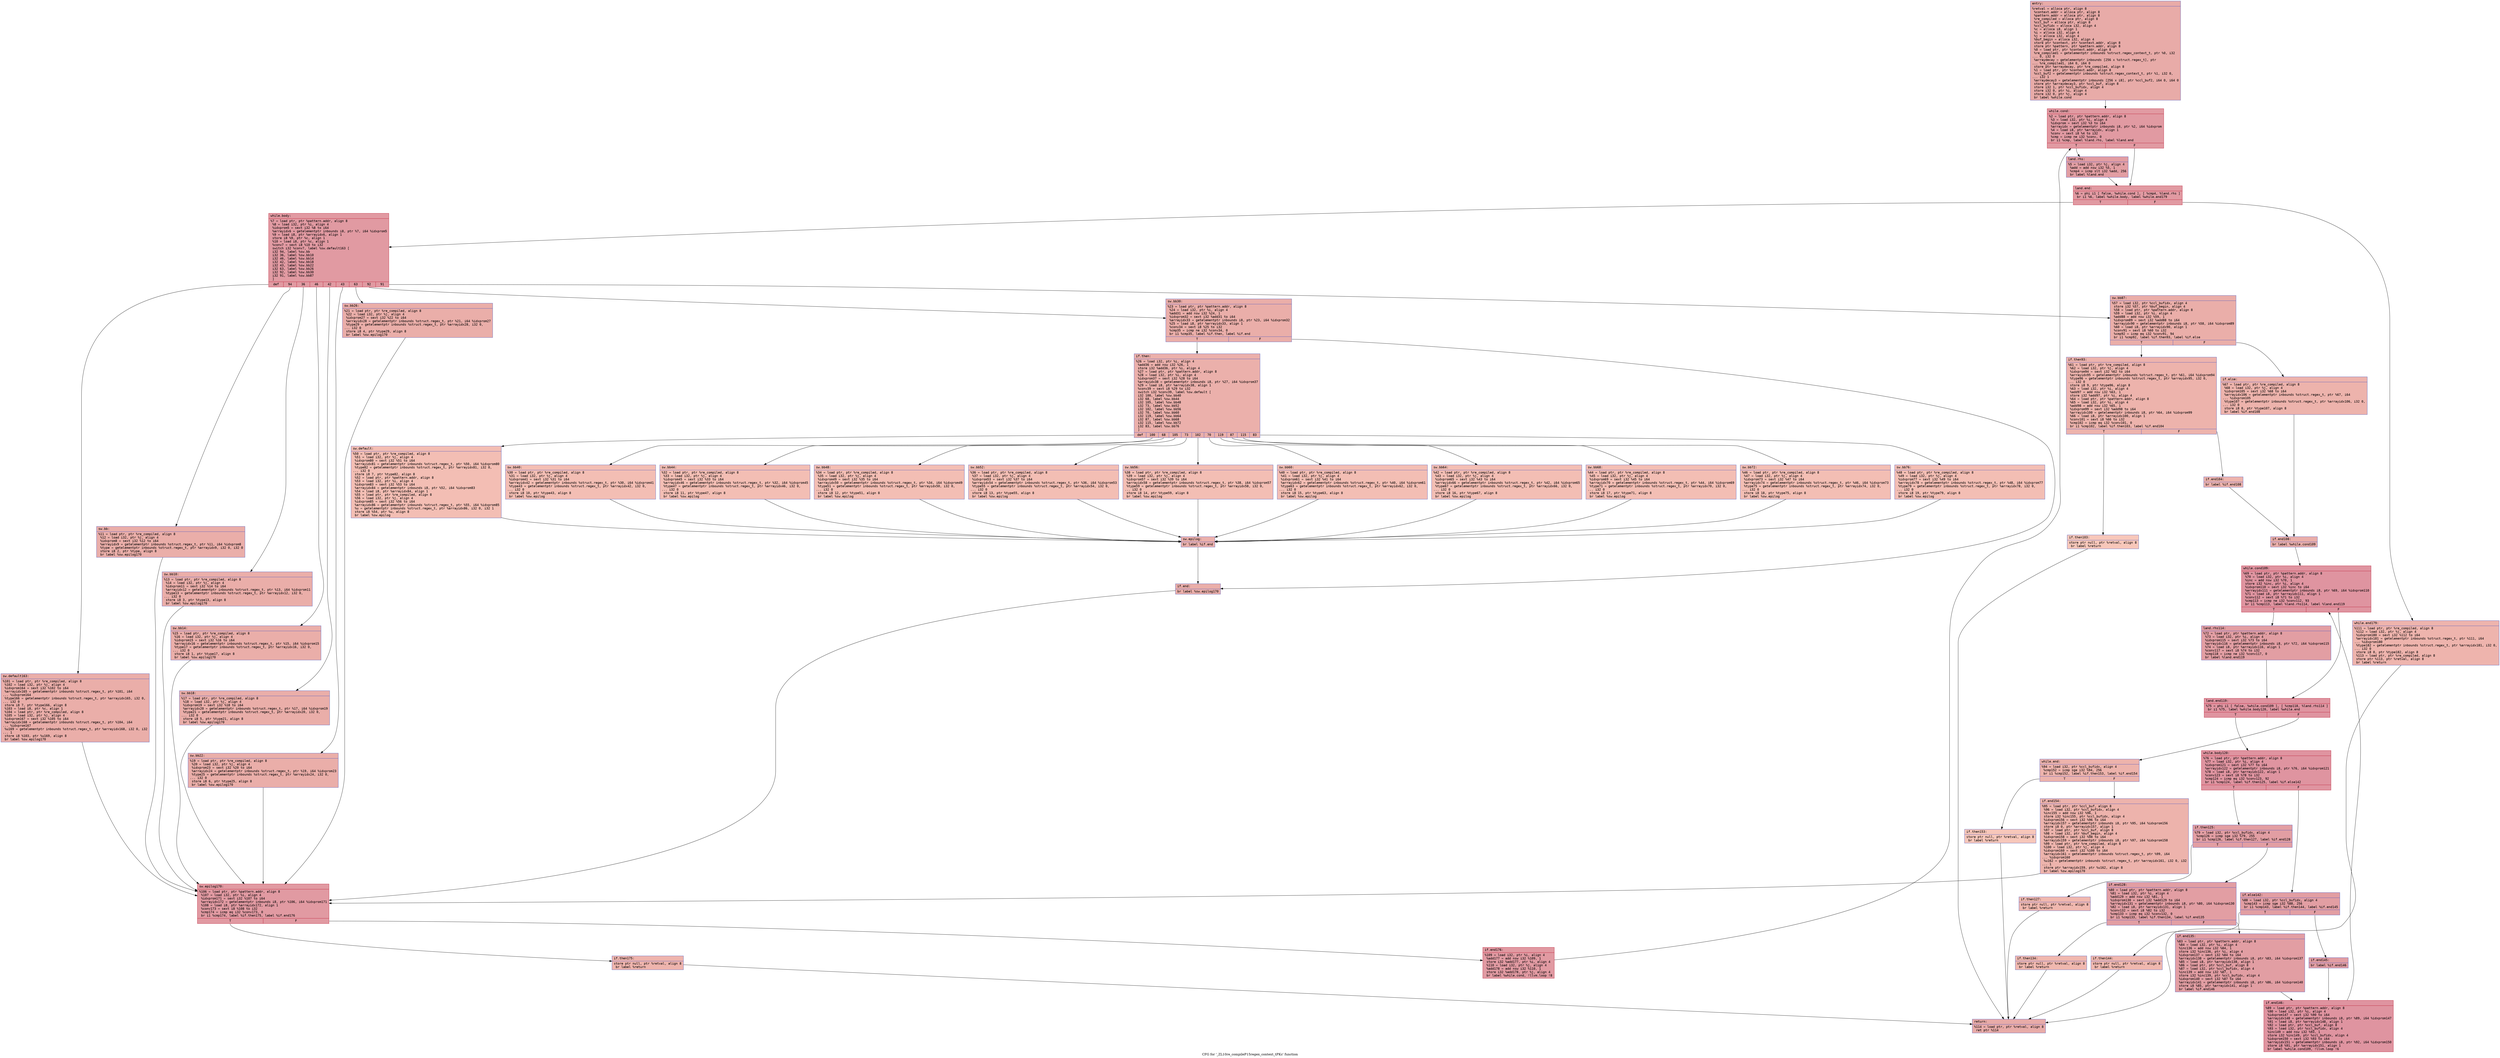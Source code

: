 digraph "CFG for '_ZL10re_compileP15regex_context_tPKc' function" {
	label="CFG for '_ZL10re_compileP15regex_context_tPKc' function";

	Node0x558416793730 [shape=record,color="#3d50c3ff", style=filled, fillcolor="#cc403a70" fontname="Courier",label="{entry:\l|  %retval = alloca ptr, align 8\l  %context.addr = alloca ptr, align 8\l  %pattern.addr = alloca ptr, align 8\l  %re_compiled = alloca ptr, align 8\l  %ccl_buf = alloca ptr, align 8\l  %ccl_bufidx = alloca i32, align 4\l  %c = alloca i8, align 1\l  %i = alloca i32, align 4\l  %j = alloca i32, align 4\l  %buf_begin = alloca i32, align 4\l  store ptr %context, ptr %context.addr, align 8\l  store ptr %pattern, ptr %pattern.addr, align 8\l  %0 = load ptr, ptr %context.addr, align 8\l  %re_compiled1 = getelementptr inbounds %struct.regex_context_t, ptr %0, i32\l... 0, i32 0\l  %arraydecay = getelementptr inbounds [256 x %struct.regex_t], ptr\l... %re_compiled1, i64 0, i64 0\l  store ptr %arraydecay, ptr %re_compiled, align 8\l  %1 = load ptr, ptr %context.addr, align 8\l  %ccl_buf2 = getelementptr inbounds %struct.regex_context_t, ptr %1, i32 0,\l... i32 1\l  %arraydecay3 = getelementptr inbounds [256 x i8], ptr %ccl_buf2, i64 0, i64 0\l  store ptr %arraydecay3, ptr %ccl_buf, align 8\l  store i32 1, ptr %ccl_bufidx, align 4\l  store i32 0, ptr %i, align 4\l  store i32 0, ptr %j, align 4\l  br label %while.cond\l}"];
	Node0x558416793730 -> Node0x558416794800[tooltip="entry -> while.cond\nProbability 100.00%" ];
	Node0x558416794800 [shape=record,color="#b70d28ff", style=filled, fillcolor="#bb1b2c70" fontname="Courier",label="{while.cond:\l|  %2 = load ptr, ptr %pattern.addr, align 8\l  %3 = load i32, ptr %i, align 4\l  %idxprom = sext i32 %3 to i64\l  %arrayidx = getelementptr inbounds i8, ptr %2, i64 %idxprom\l  %4 = load i8, ptr %arrayidx, align 1\l  %conv = sext i8 %4 to i32\l  %cmp = icmp ne i32 %conv, 0\l  br i1 %cmp, label %land.rhs, label %land.end\l|{<s0>T|<s1>F}}"];
	Node0x558416794800:s0 -> Node0x558416794d10[tooltip="while.cond -> land.rhs\nProbability 62.50%" ];
	Node0x558416794800:s1 -> Node0x558416794d90[tooltip="while.cond -> land.end\nProbability 37.50%" ];
	Node0x558416794d10 [shape=record,color="#3d50c3ff", style=filled, fillcolor="#be242e70" fontname="Courier",label="{land.rhs:\l|  %5 = load i32, ptr %j, align 4\l  %add = add nsw i32 %5, 1\l  %cmp4 = icmp slt i32 %add, 256\l  br label %land.end\l}"];
	Node0x558416794d10 -> Node0x558416794d90[tooltip="land.rhs -> land.end\nProbability 100.00%" ];
	Node0x558416794d90 [shape=record,color="#b70d28ff", style=filled, fillcolor="#bb1b2c70" fontname="Courier",label="{land.end:\l|  %6 = phi i1 [ false, %while.cond ], [ %cmp4, %land.rhs ]\l  br i1 %6, label %while.body, label %while.end179\l|{<s0>T|<s1>F}}"];
	Node0x558416794d90:s0 -> Node0x558416793e60[tooltip="land.end -> while.body\nProbability 96.88%" ];
	Node0x558416794d90:s1 -> Node0x558416795310[tooltip="land.end -> while.end179\nProbability 3.12%" ];
	Node0x558416793e60 [shape=record,color="#b70d28ff", style=filled, fillcolor="#bb1b2c70" fontname="Courier",label="{while.body:\l|  %7 = load ptr, ptr %pattern.addr, align 8\l  %8 = load i32, ptr %i, align 4\l  %idxprom5 = sext i32 %8 to i64\l  %arrayidx6 = getelementptr inbounds i8, ptr %7, i64 %idxprom5\l  %9 = load i8, ptr %arrayidx6, align 1\l  store i8 %9, ptr %c, align 1\l  %10 = load i8, ptr %c, align 1\l  %conv7 = sext i8 %10 to i32\l  switch i32 %conv7, label %sw.default163 [\l    i32 94, label %sw.bb\l    i32 36, label %sw.bb10\l    i32 46, label %sw.bb14\l    i32 42, label %sw.bb18\l    i32 43, label %sw.bb22\l    i32 63, label %sw.bb26\l    i32 92, label %sw.bb30\l    i32 91, label %sw.bb87\l  ]\l|{<s0>def|<s1>94|<s2>36|<s3>46|<s4>42|<s5>43|<s6>63|<s7>92|<s8>91}}"];
	Node0x558416793e60:s0 -> Node0x5584167958e0[tooltip="while.body -> sw.default163\nProbability 11.11%" ];
	Node0x558416793e60:s1 -> Node0x558416795990[tooltip="while.body -> sw.bb\nProbability 11.11%" ];
	Node0x558416793e60:s2 -> Node0x558416795a30[tooltip="while.body -> sw.bb10\nProbability 11.11%" ];
	Node0x558416793e60:s3 -> Node0x558416795aa0[tooltip="while.body -> sw.bb14\nProbability 11.11%" ];
	Node0x558416793e60:s4 -> Node0x558416795b10[tooltip="while.body -> sw.bb18\nProbability 11.11%" ];
	Node0x558416793e60:s5 -> Node0x558416795bb0[tooltip="while.body -> sw.bb22\nProbability 11.11%" ];
	Node0x558416793e60:s6 -> Node0x558416795c50[tooltip="while.body -> sw.bb26\nProbability 11.11%" ];
	Node0x558416793e60:s7 -> Node0x558416795cc0[tooltip="while.body -> sw.bb30\nProbability 11.11%" ];
	Node0x558416793e60:s8 -> Node0x558416795dc0[tooltip="while.body -> sw.bb87\nProbability 11.11%" ];
	Node0x558416795990 [shape=record,color="#3d50c3ff", style=filled, fillcolor="#d0473d70" fontname="Courier",label="{sw.bb:\l|  %11 = load ptr, ptr %re_compiled, align 8\l  %12 = load i32, ptr %j, align 4\l  %idxprom8 = sext i32 %12 to i64\l  %arrayidx9 = getelementptr inbounds %struct.regex_t, ptr %11, i64 %idxprom8\l  %type = getelementptr inbounds %struct.regex_t, ptr %arrayidx9, i32 0, i32 0\l  store i8 2, ptr %type, align 8\l  br label %sw.epilog170\l}"];
	Node0x558416795990 -> Node0x558416796560[tooltip="sw.bb -> sw.epilog170\nProbability 100.00%" ];
	Node0x558416795a30 [shape=record,color="#3d50c3ff", style=filled, fillcolor="#d0473d70" fontname="Courier",label="{sw.bb10:\l|  %13 = load ptr, ptr %re_compiled, align 8\l  %14 = load i32, ptr %j, align 4\l  %idxprom11 = sext i32 %14 to i64\l  %arrayidx12 = getelementptr inbounds %struct.regex_t, ptr %13, i64 %idxprom11\l  %type13 = getelementptr inbounds %struct.regex_t, ptr %arrayidx12, i32 0,\l... i32 0\l  store i8 3, ptr %type13, align 8\l  br label %sw.epilog170\l}"];
	Node0x558416795a30 -> Node0x558416796560[tooltip="sw.bb10 -> sw.epilog170\nProbability 100.00%" ];
	Node0x558416795aa0 [shape=record,color="#3d50c3ff", style=filled, fillcolor="#d0473d70" fontname="Courier",label="{sw.bb14:\l|  %15 = load ptr, ptr %re_compiled, align 8\l  %16 = load i32, ptr %j, align 4\l  %idxprom15 = sext i32 %16 to i64\l  %arrayidx16 = getelementptr inbounds %struct.regex_t, ptr %15, i64 %idxprom15\l  %type17 = getelementptr inbounds %struct.regex_t, ptr %arrayidx16, i32 0,\l... i32 0\l  store i8 1, ptr %type17, align 8\l  br label %sw.epilog170\l}"];
	Node0x558416795aa0 -> Node0x558416796560[tooltip="sw.bb14 -> sw.epilog170\nProbability 100.00%" ];
	Node0x558416795b10 [shape=record,color="#3d50c3ff", style=filled, fillcolor="#d0473d70" fontname="Courier",label="{sw.bb18:\l|  %17 = load ptr, ptr %re_compiled, align 8\l  %18 = load i32, ptr %j, align 4\l  %idxprom19 = sext i32 %18 to i64\l  %arrayidx20 = getelementptr inbounds %struct.regex_t, ptr %17, i64 %idxprom19\l  %type21 = getelementptr inbounds %struct.regex_t, ptr %arrayidx20, i32 0,\l... i32 0\l  store i8 5, ptr %type21, align 8\l  br label %sw.epilog170\l}"];
	Node0x558416795b10 -> Node0x558416796560[tooltip="sw.bb18 -> sw.epilog170\nProbability 100.00%" ];
	Node0x558416795bb0 [shape=record,color="#3d50c3ff", style=filled, fillcolor="#d0473d70" fontname="Courier",label="{sw.bb22:\l|  %19 = load ptr, ptr %re_compiled, align 8\l  %20 = load i32, ptr %j, align 4\l  %idxprom23 = sext i32 %20 to i64\l  %arrayidx24 = getelementptr inbounds %struct.regex_t, ptr %19, i64 %idxprom23\l  %type25 = getelementptr inbounds %struct.regex_t, ptr %arrayidx24, i32 0,\l... i32 0\l  store i8 6, ptr %type25, align 8\l  br label %sw.epilog170\l}"];
	Node0x558416795bb0 -> Node0x558416796560[tooltip="sw.bb22 -> sw.epilog170\nProbability 100.00%" ];
	Node0x558416795c50 [shape=record,color="#3d50c3ff", style=filled, fillcolor="#d0473d70" fontname="Courier",label="{sw.bb26:\l|  %21 = load ptr, ptr %re_compiled, align 8\l  %22 = load i32, ptr %j, align 4\l  %idxprom27 = sext i32 %22 to i64\l  %arrayidx28 = getelementptr inbounds %struct.regex_t, ptr %21, i64 %idxprom27\l  %type29 = getelementptr inbounds %struct.regex_t, ptr %arrayidx28, i32 0,\l... i32 0\l  store i8 4, ptr %type29, align 8\l  br label %sw.epilog170\l}"];
	Node0x558416795c50 -> Node0x558416796560[tooltip="sw.bb26 -> sw.epilog170\nProbability 100.00%" ];
	Node0x558416795cc0 [shape=record,color="#3d50c3ff", style=filled, fillcolor="#d0473d70" fontname="Courier",label="{sw.bb30:\l|  %23 = load ptr, ptr %pattern.addr, align 8\l  %24 = load i32, ptr %i, align 4\l  %add31 = add nsw i32 %24, 1\l  %idxprom32 = sext i32 %add31 to i64\l  %arrayidx33 = getelementptr inbounds i8, ptr %23, i64 %idxprom32\l  %25 = load i8, ptr %arrayidx33, align 1\l  %conv34 = sext i8 %25 to i32\l  %cmp35 = icmp ne i32 %conv34, 0\l  br i1 %cmp35, label %if.then, label %if.end\l|{<s0>T|<s1>F}}"];
	Node0x558416795cc0:s0 -> Node0x5584167984d0[tooltip="sw.bb30 -> if.then\nProbability 62.50%" ];
	Node0x558416795cc0:s1 -> Node0x558416798540[tooltip="sw.bb30 -> if.end\nProbability 37.50%" ];
	Node0x5584167984d0 [shape=record,color="#3d50c3ff", style=filled, fillcolor="#d24b4070" fontname="Courier",label="{if.then:\l|  %26 = load i32, ptr %i, align 4\l  %add36 = add nsw i32 %26, 1\l  store i32 %add36, ptr %i, align 4\l  %27 = load ptr, ptr %pattern.addr, align 8\l  %28 = load i32, ptr %i, align 4\l  %idxprom37 = sext i32 %28 to i64\l  %arrayidx38 = getelementptr inbounds i8, ptr %27, i64 %idxprom37\l  %29 = load i8, ptr %arrayidx38, align 1\l  %conv39 = sext i8 %29 to i32\l  switch i32 %conv39, label %sw.default [\l    i32 100, label %sw.bb40\l    i32 68, label %sw.bb44\l    i32 105, label %sw.bb48\l    i32 73, label %sw.bb52\l    i32 102, label %sw.bb56\l    i32 70, label %sw.bb60\l    i32 119, label %sw.bb64\l    i32 87, label %sw.bb68\l    i32 115, label %sw.bb72\l    i32 83, label %sw.bb76\l  ]\l|{<s0>def|<s1>100|<s2>68|<s3>105|<s4>73|<s5>102|<s6>70|<s7>119|<s8>87|<s9>115|<s10>83}}"];
	Node0x5584167984d0:s0 -> Node0x558416798bb0[tooltip="if.then -> sw.default\nProbability 9.09%" ];
	Node0x5584167984d0:s1 -> Node0x558416798c30[tooltip="if.then -> sw.bb40\nProbability 9.09%" ];
	Node0x5584167984d0:s2 -> Node0x558416798cd0[tooltip="if.then -> sw.bb44\nProbability 9.09%" ];
	Node0x5584167984d0:s3 -> Node0x558416798d40[tooltip="if.then -> sw.bb48\nProbability 9.09%" ];
	Node0x5584167984d0:s4 -> Node0x558416798de0[tooltip="if.then -> sw.bb52\nProbability 9.09%" ];
	Node0x5584167984d0:s5 -> Node0x558416798e50[tooltip="if.then -> sw.bb56\nProbability 9.09%" ];
	Node0x5584167984d0:s6 -> Node0x558416798f50[tooltip="if.then -> sw.bb60\nProbability 9.09%" ];
	Node0x5584167984d0:s7 -> Node0x558416799050[tooltip="if.then -> sw.bb64\nProbability 9.09%" ];
	Node0x5584167984d0:s8 -> Node0x558416649260[tooltip="if.then -> sw.bb68\nProbability 9.09%" ];
	Node0x5584167984d0:s9 -> Node0x558416649360[tooltip="if.then -> sw.bb72\nProbability 9.09%" ];
	Node0x5584167984d0:s10 -> Node0x558416649460[tooltip="if.then -> sw.bb76\nProbability 9.09%" ];
	Node0x558416798c30 [shape=record,color="#3d50c3ff", style=filled, fillcolor="#e36c5570" fontname="Courier",label="{sw.bb40:\l|  %30 = load ptr, ptr %re_compiled, align 8\l  %31 = load i32, ptr %j, align 4\l  %idxprom41 = sext i32 %31 to i64\l  %arrayidx42 = getelementptr inbounds %struct.regex_t, ptr %30, i64 %idxprom41\l  %type43 = getelementptr inbounds %struct.regex_t, ptr %arrayidx42, i32 0,\l... i32 0\l  store i8 10, ptr %type43, align 8\l  br label %sw.epilog\l}"];
	Node0x558416798c30 -> Node0x558416649c50[tooltip="sw.bb40 -> sw.epilog\nProbability 100.00%" ];
	Node0x558416798cd0 [shape=record,color="#3d50c3ff", style=filled, fillcolor="#e36c5570" fontname="Courier",label="{sw.bb44:\l|  %32 = load ptr, ptr %re_compiled, align 8\l  %33 = load i32, ptr %j, align 4\l  %idxprom45 = sext i32 %33 to i64\l  %arrayidx46 = getelementptr inbounds %struct.regex_t, ptr %32, i64 %idxprom45\l  %type47 = getelementptr inbounds %struct.regex_t, ptr %arrayidx46, i32 0,\l... i32 0\l  store i8 11, ptr %type47, align 8\l  br label %sw.epilog\l}"];
	Node0x558416798cd0 -> Node0x558416649c50[tooltip="sw.bb44 -> sw.epilog\nProbability 100.00%" ];
	Node0x558416798d40 [shape=record,color="#3d50c3ff", style=filled, fillcolor="#e36c5570" fontname="Courier",label="{sw.bb48:\l|  %34 = load ptr, ptr %re_compiled, align 8\l  %35 = load i32, ptr %j, align 4\l  %idxprom49 = sext i32 %35 to i64\l  %arrayidx50 = getelementptr inbounds %struct.regex_t, ptr %34, i64 %idxprom49\l  %type51 = getelementptr inbounds %struct.regex_t, ptr %arrayidx50, i32 0,\l... i32 0\l  store i8 12, ptr %type51, align 8\l  br label %sw.epilog\l}"];
	Node0x558416798d40 -> Node0x558416649c50[tooltip="sw.bb48 -> sw.epilog\nProbability 100.00%" ];
	Node0x558416798de0 [shape=record,color="#3d50c3ff", style=filled, fillcolor="#e36c5570" fontname="Courier",label="{sw.bb52:\l|  %36 = load ptr, ptr %re_compiled, align 8\l  %37 = load i32, ptr %j, align 4\l  %idxprom53 = sext i32 %37 to i64\l  %arrayidx54 = getelementptr inbounds %struct.regex_t, ptr %36, i64 %idxprom53\l  %type55 = getelementptr inbounds %struct.regex_t, ptr %arrayidx54, i32 0,\l... i32 0\l  store i8 13, ptr %type55, align 8\l  br label %sw.epilog\l}"];
	Node0x558416798de0 -> Node0x558416649c50[tooltip="sw.bb52 -> sw.epilog\nProbability 100.00%" ];
	Node0x558416798e50 [shape=record,color="#3d50c3ff", style=filled, fillcolor="#e36c5570" fontname="Courier",label="{sw.bb56:\l|  %38 = load ptr, ptr %re_compiled, align 8\l  %39 = load i32, ptr %j, align 4\l  %idxprom57 = sext i32 %39 to i64\l  %arrayidx58 = getelementptr inbounds %struct.regex_t, ptr %38, i64 %idxprom57\l  %type59 = getelementptr inbounds %struct.regex_t, ptr %arrayidx58, i32 0,\l... i32 0\l  store i8 14, ptr %type59, align 8\l  br label %sw.epilog\l}"];
	Node0x558416798e50 -> Node0x558416649c50[tooltip="sw.bb56 -> sw.epilog\nProbability 100.00%" ];
	Node0x558416798f50 [shape=record,color="#3d50c3ff", style=filled, fillcolor="#e36c5570" fontname="Courier",label="{sw.bb60:\l|  %40 = load ptr, ptr %re_compiled, align 8\l  %41 = load i32, ptr %j, align 4\l  %idxprom61 = sext i32 %41 to i64\l  %arrayidx62 = getelementptr inbounds %struct.regex_t, ptr %40, i64 %idxprom61\l  %type63 = getelementptr inbounds %struct.regex_t, ptr %arrayidx62, i32 0,\l... i32 0\l  store i8 15, ptr %type63, align 8\l  br label %sw.epilog\l}"];
	Node0x558416798f50 -> Node0x558416649c50[tooltip="sw.bb60 -> sw.epilog\nProbability 100.00%" ];
	Node0x558416799050 [shape=record,color="#3d50c3ff", style=filled, fillcolor="#e36c5570" fontname="Courier",label="{sw.bb64:\l|  %42 = load ptr, ptr %re_compiled, align 8\l  %43 = load i32, ptr %j, align 4\l  %idxprom65 = sext i32 %43 to i64\l  %arrayidx66 = getelementptr inbounds %struct.regex_t, ptr %42, i64 %idxprom65\l  %type67 = getelementptr inbounds %struct.regex_t, ptr %arrayidx66, i32 0,\l... i32 0\l  store i8 16, ptr %type67, align 8\l  br label %sw.epilog\l}"];
	Node0x558416799050 -> Node0x558416649c50[tooltip="sw.bb64 -> sw.epilog\nProbability 100.00%" ];
	Node0x558416649260 [shape=record,color="#3d50c3ff", style=filled, fillcolor="#e36c5570" fontname="Courier",label="{sw.bb68:\l|  %44 = load ptr, ptr %re_compiled, align 8\l  %45 = load i32, ptr %j, align 4\l  %idxprom69 = sext i32 %45 to i64\l  %arrayidx70 = getelementptr inbounds %struct.regex_t, ptr %44, i64 %idxprom69\l  %type71 = getelementptr inbounds %struct.regex_t, ptr %arrayidx70, i32 0,\l... i32 0\l  store i8 17, ptr %type71, align 8\l  br label %sw.epilog\l}"];
	Node0x558416649260 -> Node0x558416649c50[tooltip="sw.bb68 -> sw.epilog\nProbability 100.00%" ];
	Node0x558416649360 [shape=record,color="#3d50c3ff", style=filled, fillcolor="#e36c5570" fontname="Courier",label="{sw.bb72:\l|  %46 = load ptr, ptr %re_compiled, align 8\l  %47 = load i32, ptr %j, align 4\l  %idxprom73 = sext i32 %47 to i64\l  %arrayidx74 = getelementptr inbounds %struct.regex_t, ptr %46, i64 %idxprom73\l  %type75 = getelementptr inbounds %struct.regex_t, ptr %arrayidx74, i32 0,\l... i32 0\l  store i8 18, ptr %type75, align 8\l  br label %sw.epilog\l}"];
	Node0x558416649360 -> Node0x558416649c50[tooltip="sw.bb72 -> sw.epilog\nProbability 100.00%" ];
	Node0x558416649460 [shape=record,color="#3d50c3ff", style=filled, fillcolor="#e36c5570" fontname="Courier",label="{sw.bb76:\l|  %48 = load ptr, ptr %re_compiled, align 8\l  %49 = load i32, ptr %j, align 4\l  %idxprom77 = sext i32 %49 to i64\l  %arrayidx78 = getelementptr inbounds %struct.regex_t, ptr %48, i64 %idxprom77\l  %type79 = getelementptr inbounds %struct.regex_t, ptr %arrayidx78, i32 0,\l... i32 0\l  store i8 19, ptr %type79, align 8\l  br label %sw.epilog\l}"];
	Node0x558416649460 -> Node0x558416649c50[tooltip="sw.bb76 -> sw.epilog\nProbability 100.00%" ];
	Node0x558416798bb0 [shape=record,color="#3d50c3ff", style=filled, fillcolor="#e36c5570" fontname="Courier",label="{sw.default:\l|  %50 = load ptr, ptr %re_compiled, align 8\l  %51 = load i32, ptr %j, align 4\l  %idxprom80 = sext i32 %51 to i64\l  %arrayidx81 = getelementptr inbounds %struct.regex_t, ptr %50, i64 %idxprom80\l  %type82 = getelementptr inbounds %struct.regex_t, ptr %arrayidx81, i32 0,\l... i32 0\l  store i8 7, ptr %type82, align 8\l  %52 = load ptr, ptr %pattern.addr, align 8\l  %53 = load i32, ptr %i, align 4\l  %idxprom83 = sext i32 %53 to i64\l  %arrayidx84 = getelementptr inbounds i8, ptr %52, i64 %idxprom83\l  %54 = load i8, ptr %arrayidx84, align 1\l  %55 = load ptr, ptr %re_compiled, align 8\l  %56 = load i32, ptr %j, align 4\l  %idxprom85 = sext i32 %56 to i64\l  %arrayidx86 = getelementptr inbounds %struct.regex_t, ptr %55, i64 %idxprom85\l  %u = getelementptr inbounds %struct.regex_t, ptr %arrayidx86, i32 0, i32 1\l  store i8 %54, ptr %u, align 8\l  br label %sw.epilog\l}"];
	Node0x558416798bb0 -> Node0x558416649c50[tooltip="sw.default -> sw.epilog\nProbability 100.00%" ];
	Node0x558416649c50 [shape=record,color="#3d50c3ff", style=filled, fillcolor="#d24b4070" fontname="Courier",label="{sw.epilog:\l|  br label %if.end\l}"];
	Node0x558416649c50 -> Node0x558416798540[tooltip="sw.epilog -> if.end\nProbability 100.00%" ];
	Node0x558416798540 [shape=record,color="#3d50c3ff", style=filled, fillcolor="#d0473d70" fontname="Courier",label="{if.end:\l|  br label %sw.epilog170\l}"];
	Node0x558416798540 -> Node0x558416796560[tooltip="if.end -> sw.epilog170\nProbability 100.00%" ];
	Node0x558416795dc0 [shape=record,color="#3d50c3ff", style=filled, fillcolor="#d0473d70" fontname="Courier",label="{sw.bb87:\l|  %57 = load i32, ptr %ccl_bufidx, align 4\l  store i32 %57, ptr %buf_begin, align 4\l  %58 = load ptr, ptr %pattern.addr, align 8\l  %59 = load i32, ptr %i, align 4\l  %add88 = add nsw i32 %59, 1\l  %idxprom89 = sext i32 %add88 to i64\l  %arrayidx90 = getelementptr inbounds i8, ptr %58, i64 %idxprom89\l  %60 = load i8, ptr %arrayidx90, align 1\l  %conv91 = sext i8 %60 to i32\l  %cmp92 = icmp eq i32 %conv91, 94\l  br i1 %cmp92, label %if.then93, label %if.else\l|{<s0>T|<s1>F}}"];
	Node0x558416795dc0:s0 -> Node0x55841679fd40[tooltip="sw.bb87 -> if.then93\nProbability 50.00%" ];
	Node0x558416795dc0:s1 -> Node0x55841679fdc0[tooltip="sw.bb87 -> if.else\nProbability 50.00%" ];
	Node0x55841679fd40 [shape=record,color="#3d50c3ff", style=filled, fillcolor="#d6524470" fontname="Courier",label="{if.then93:\l|  %61 = load ptr, ptr %re_compiled, align 8\l  %62 = load i32, ptr %j, align 4\l  %idxprom94 = sext i32 %62 to i64\l  %arrayidx95 = getelementptr inbounds %struct.regex_t, ptr %61, i64 %idxprom94\l  %type96 = getelementptr inbounds %struct.regex_t, ptr %arrayidx95, i32 0,\l... i32 0\l  store i8 9, ptr %type96, align 8\l  %63 = load i32, ptr %i, align 4\l  %add97 = add nsw i32 %63, 1\l  store i32 %add97, ptr %i, align 4\l  %64 = load ptr, ptr %pattern.addr, align 8\l  %65 = load i32, ptr %i, align 4\l  %add98 = add nsw i32 %65, 1\l  %idxprom99 = sext i32 %add98 to i64\l  %arrayidx100 = getelementptr inbounds i8, ptr %64, i64 %idxprom99\l  %66 = load i8, ptr %arrayidx100, align 1\l  %conv101 = sext i8 %66 to i32\l  %cmp102 = icmp eq i32 %conv101, 0\l  br i1 %cmp102, label %if.then103, label %if.end104\l|{<s0>T|<s1>F}}"];
	Node0x55841679fd40:s0 -> Node0x5584167a09b0[tooltip="if.then93 -> if.then103\nProbability 3.12%" ];
	Node0x55841679fd40:s1 -> Node0x5584167a0a30[tooltip="if.then93 -> if.end104\nProbability 96.88%" ];
	Node0x5584167a09b0 [shape=record,color="#3d50c3ff", style=filled, fillcolor="#ec7f6370" fontname="Courier",label="{if.then103:\l|  store ptr null, ptr %retval, align 8\l  br label %return\l}"];
	Node0x5584167a09b0 -> Node0x5584167a0c00[tooltip="if.then103 -> return\nProbability 100.00%" ];
	Node0x5584167a0a30 [shape=record,color="#3d50c3ff", style=filled, fillcolor="#d6524470" fontname="Courier",label="{if.end104:\l|  br label %if.end108\l}"];
	Node0x5584167a0a30 -> Node0x5584167a0ce0[tooltip="if.end104 -> if.end108\nProbability 100.00%" ];
	Node0x55841679fdc0 [shape=record,color="#3d50c3ff", style=filled, fillcolor="#d6524470" fontname="Courier",label="{if.else:\l|  %67 = load ptr, ptr %re_compiled, align 8\l  %68 = load i32, ptr %j, align 4\l  %idxprom105 = sext i32 %68 to i64\l  %arrayidx106 = getelementptr inbounds %struct.regex_t, ptr %67, i64\l... %idxprom105\l  %type107 = getelementptr inbounds %struct.regex_t, ptr %arrayidx106, i32 0,\l... i32 0\l  store i8 8, ptr %type107, align 8\l  br label %if.end108\l}"];
	Node0x55841679fdc0 -> Node0x5584167a0ce0[tooltip="if.else -> if.end108\nProbability 100.00%" ];
	Node0x5584167a0ce0 [shape=record,color="#3d50c3ff", style=filled, fillcolor="#d0473d70" fontname="Courier",label="{if.end108:\l|  br label %while.cond109\l}"];
	Node0x5584167a0ce0 -> Node0x5584167a1260[tooltip="if.end108 -> while.cond109\nProbability 100.00%" ];
	Node0x5584167a1260 [shape=record,color="#b70d28ff", style=filled, fillcolor="#b70d2870" fontname="Courier",label="{while.cond109:\l|  %69 = load ptr, ptr %pattern.addr, align 8\l  %70 = load i32, ptr %i, align 4\l  %inc = add nsw i32 %70, 1\l  store i32 %inc, ptr %i, align 4\l  %idxprom110 = sext i32 %inc to i64\l  %arrayidx111 = getelementptr inbounds i8, ptr %69, i64 %idxprom110\l  %71 = load i8, ptr %arrayidx111, align 1\l  %conv112 = sext i8 %71 to i32\l  %cmp113 = icmp ne i32 %conv112, 93\l  br i1 %cmp113, label %land.rhs114, label %land.end119\l|{<s0>T|<s1>F}}"];
	Node0x5584167a1260:s0 -> Node0x5584167a1900[tooltip="while.cond109 -> land.rhs114\nProbability 50.00%" ];
	Node0x5584167a1260:s1 -> Node0x5584167a1980[tooltip="while.cond109 -> land.end119\nProbability 50.00%" ];
	Node0x5584167a1900 [shape=record,color="#3d50c3ff", style=filled, fillcolor="#be242e70" fontname="Courier",label="{land.rhs114:\l|  %72 = load ptr, ptr %pattern.addr, align 8\l  %73 = load i32, ptr %i, align 4\l  %idxprom115 = sext i32 %73 to i64\l  %arrayidx116 = getelementptr inbounds i8, ptr %72, i64 %idxprom115\l  %74 = load i8, ptr %arrayidx116, align 1\l  %conv117 = sext i8 %74 to i32\l  %cmp118 = icmp ne i32 %conv117, 0\l  br label %land.end119\l}"];
	Node0x5584167a1900 -> Node0x5584167a1980[tooltip="land.rhs114 -> land.end119\nProbability 100.00%" ];
	Node0x5584167a1980 [shape=record,color="#b70d28ff", style=filled, fillcolor="#b70d2870" fontname="Courier",label="{land.end119:\l|  %75 = phi i1 [ false, %while.cond109 ], [ %cmp118, %land.rhs114 ]\l  br i1 %75, label %while.body120, label %while.end\l|{<s0>T|<s1>F}}"];
	Node0x5584167a1980:s0 -> Node0x5584167a1f50[tooltip="land.end119 -> while.body120\nProbability 96.88%" ];
	Node0x5584167a1980:s1 -> Node0x5584167a1fd0[tooltip="land.end119 -> while.end\nProbability 3.12%" ];
	Node0x5584167a1f50 [shape=record,color="#b70d28ff", style=filled, fillcolor="#b70d2870" fontname="Courier",label="{while.body120:\l|  %76 = load ptr, ptr %pattern.addr, align 8\l  %77 = load i32, ptr %i, align 4\l  %idxprom121 = sext i32 %77 to i64\l  %arrayidx122 = getelementptr inbounds i8, ptr %76, i64 %idxprom121\l  %78 = load i8, ptr %arrayidx122, align 1\l  %conv123 = sext i8 %78 to i32\l  %cmp124 = icmp eq i32 %conv123, 92\l  br i1 %cmp124, label %if.then125, label %if.else142\l|{<s0>T|<s1>F}}"];
	Node0x5584167a1f50:s0 -> Node0x5584167a2530[tooltip="while.body120 -> if.then125\nProbability 50.00%" ];
	Node0x5584167a1f50:s1 -> Node0x5584167a25b0[tooltip="while.body120 -> if.else142\nProbability 50.00%" ];
	Node0x5584167a2530 [shape=record,color="#3d50c3ff", style=filled, fillcolor="#be242e70" fontname="Courier",label="{if.then125:\l|  %79 = load i32, ptr %ccl_bufidx, align 4\l  %cmp126 = icmp sge i32 %79, 255\l  br i1 %cmp126, label %if.then127, label %if.end128\l|{<s0>T|<s1>F}}"];
	Node0x5584167a2530:s0 -> Node0x5584167a2810[tooltip="if.then125 -> if.then127\nProbability 3.12%" ];
	Node0x5584167a2530:s1 -> Node0x5584167a2890[tooltip="if.then125 -> if.end128\nProbability 96.88%" ];
	Node0x5584167a2810 [shape=record,color="#3d50c3ff", style=filled, fillcolor="#dc5d4a70" fontname="Courier",label="{if.then127:\l|  store ptr null, ptr %retval, align 8\l  br label %return\l}"];
	Node0x5584167a2810 -> Node0x5584167a0c00[tooltip="if.then127 -> return\nProbability 100.00%" ];
	Node0x5584167a2890 [shape=record,color="#3d50c3ff", style=filled, fillcolor="#be242e70" fontname="Courier",label="{if.end128:\l|  %80 = load ptr, ptr %pattern.addr, align 8\l  %81 = load i32, ptr %i, align 4\l  %add129 = add nsw i32 %81, 1\l  %idxprom130 = sext i32 %add129 to i64\l  %arrayidx131 = getelementptr inbounds i8, ptr %80, i64 %idxprom130\l  %82 = load i8, ptr %arrayidx131, align 1\l  %conv132 = sext i8 %82 to i32\l  %cmp133 = icmp eq i32 %conv132, 0\l  br i1 %cmp133, label %if.then134, label %if.end135\l|{<s0>T|<s1>F}}"];
	Node0x5584167a2890:s0 -> Node0x5584167a2fb0[tooltip="if.end128 -> if.then134\nProbability 3.12%" ];
	Node0x5584167a2890:s1 -> Node0x5584167a3030[tooltip="if.end128 -> if.end135\nProbability 96.88%" ];
	Node0x5584167a2fb0 [shape=record,color="#3d50c3ff", style=filled, fillcolor="#dc5d4a70" fontname="Courier",label="{if.then134:\l|  store ptr null, ptr %retval, align 8\l  br label %return\l}"];
	Node0x5584167a2fb0 -> Node0x5584167a0c00[tooltip="if.then134 -> return\nProbability 100.00%" ];
	Node0x5584167a3030 [shape=record,color="#3d50c3ff", style=filled, fillcolor="#be242e70" fontname="Courier",label="{if.end135:\l|  %83 = load ptr, ptr %pattern.addr, align 8\l  %84 = load i32, ptr %i, align 4\l  %inc136 = add nsw i32 %84, 1\l  store i32 %inc136, ptr %i, align 4\l  %idxprom137 = sext i32 %84 to i64\l  %arrayidx138 = getelementptr inbounds i8, ptr %83, i64 %idxprom137\l  %85 = load i8, ptr %arrayidx138, align 1\l  %86 = load ptr, ptr %ccl_buf, align 8\l  %87 = load i32, ptr %ccl_bufidx, align 4\l  %inc139 = add nsw i32 %87, 1\l  store i32 %inc139, ptr %ccl_bufidx, align 4\l  %idxprom140 = sext i32 %87 to i64\l  %arrayidx141 = getelementptr inbounds i8, ptr %86, i64 %idxprom140\l  store i8 %85, ptr %arrayidx141, align 1\l  br label %if.end146\l}"];
	Node0x5584167a3030 -> Node0x5584167a3b10[tooltip="if.end135 -> if.end146\nProbability 100.00%" ];
	Node0x5584167a25b0 [shape=record,color="#3d50c3ff", style=filled, fillcolor="#be242e70" fontname="Courier",label="{if.else142:\l|  %88 = load i32, ptr %ccl_bufidx, align 4\l  %cmp143 = icmp sge i32 %88, 256\l  br i1 %cmp143, label %if.then144, label %if.end145\l|{<s0>T|<s1>F}}"];
	Node0x5584167a25b0:s0 -> Node0x5584167a3d30[tooltip="if.else142 -> if.then144\nProbability 3.12%" ];
	Node0x5584167a25b0:s1 -> Node0x5584167a3db0[tooltip="if.else142 -> if.end145\nProbability 96.88%" ];
	Node0x5584167a3d30 [shape=record,color="#3d50c3ff", style=filled, fillcolor="#dc5d4a70" fontname="Courier",label="{if.then144:\l|  store ptr null, ptr %retval, align 8\l  br label %return\l}"];
	Node0x5584167a3d30 -> Node0x5584167a0c00[tooltip="if.then144 -> return\nProbability 100.00%" ];
	Node0x5584167a3db0 [shape=record,color="#3d50c3ff", style=filled, fillcolor="#be242e70" fontname="Courier",label="{if.end145:\l|  br label %if.end146\l}"];
	Node0x5584167a3db0 -> Node0x5584167a3b10[tooltip="if.end145 -> if.end146\nProbability 100.00%" ];
	Node0x5584167a3b10 [shape=record,color="#b70d28ff", style=filled, fillcolor="#b70d2870" fontname="Courier",label="{if.end146:\l|  %89 = load ptr, ptr %pattern.addr, align 8\l  %90 = load i32, ptr %i, align 4\l  %idxprom147 = sext i32 %90 to i64\l  %arrayidx148 = getelementptr inbounds i8, ptr %89, i64 %idxprom147\l  %91 = load i8, ptr %arrayidx148, align 1\l  %92 = load ptr, ptr %ccl_buf, align 8\l  %93 = load i32, ptr %ccl_bufidx, align 4\l  %inc149 = add nsw i32 %93, 1\l  store i32 %inc149, ptr %ccl_bufidx, align 4\l  %idxprom150 = sext i32 %93 to i64\l  %arrayidx151 = getelementptr inbounds i8, ptr %92, i64 %idxprom150\l  store i8 %91, ptr %arrayidx151, align 1\l  br label %while.cond109, !llvm.loop !6\l}"];
	Node0x5584167a3b10 -> Node0x5584167a1260[tooltip="if.end146 -> while.cond109\nProbability 100.00%" ];
	Node0x5584167a1fd0 [shape=record,color="#3d50c3ff", style=filled, fillcolor="#d6524470" fontname="Courier",label="{while.end:\l|  %94 = load i32, ptr %ccl_bufidx, align 4\l  %cmp152 = icmp sge i32 %94, 256\l  br i1 %cmp152, label %if.then153, label %if.end154\l|{<s0>T|<s1>F}}"];
	Node0x5584167a1fd0:s0 -> Node0x5584167a4aa0[tooltip="while.end -> if.then153\nProbability 3.12%" ];
	Node0x5584167a1fd0:s1 -> Node0x5584167a4b20[tooltip="while.end -> if.end154\nProbability 96.88%" ];
	Node0x5584167a4aa0 [shape=record,color="#3d50c3ff", style=filled, fillcolor="#ec7f6370" fontname="Courier",label="{if.then153:\l|  store ptr null, ptr %retval, align 8\l  br label %return\l}"];
	Node0x5584167a4aa0 -> Node0x5584167a0c00[tooltip="if.then153 -> return\nProbability 100.00%" ];
	Node0x5584167a4b20 [shape=record,color="#3d50c3ff", style=filled, fillcolor="#d6524470" fontname="Courier",label="{if.end154:\l|  %95 = load ptr, ptr %ccl_buf, align 8\l  %96 = load i32, ptr %ccl_bufidx, align 4\l  %inc155 = add nsw i32 %96, 1\l  store i32 %inc155, ptr %ccl_bufidx, align 4\l  %idxprom156 = sext i32 %96 to i64\l  %arrayidx157 = getelementptr inbounds i8, ptr %95, i64 %idxprom156\l  store i8 0, ptr %arrayidx157, align 1\l  %97 = load ptr, ptr %ccl_buf, align 8\l  %98 = load i32, ptr %buf_begin, align 4\l  %idxprom158 = sext i32 %98 to i64\l  %arrayidx159 = getelementptr inbounds i8, ptr %97, i64 %idxprom158\l  %99 = load ptr, ptr %re_compiled, align 8\l  %100 = load i32, ptr %j, align 4\l  %idxprom160 = sext i32 %100 to i64\l  %arrayidx161 = getelementptr inbounds %struct.regex_t, ptr %99, i64\l... %idxprom160\l  %u162 = getelementptr inbounds %struct.regex_t, ptr %arrayidx161, i32 0, i32\l... 1\l  store ptr %arrayidx159, ptr %u162, align 8\l  br label %sw.epilog170\l}"];
	Node0x5584167a4b20 -> Node0x558416796560[tooltip="if.end154 -> sw.epilog170\nProbability 100.00%" ];
	Node0x5584167958e0 [shape=record,color="#3d50c3ff", style=filled, fillcolor="#d0473d70" fontname="Courier",label="{sw.default163:\l|  %101 = load ptr, ptr %re_compiled, align 8\l  %102 = load i32, ptr %j, align 4\l  %idxprom164 = sext i32 %102 to i64\l  %arrayidx165 = getelementptr inbounds %struct.regex_t, ptr %101, i64\l... %idxprom164\l  %type166 = getelementptr inbounds %struct.regex_t, ptr %arrayidx165, i32 0,\l... i32 0\l  store i8 7, ptr %type166, align 8\l  %103 = load i8, ptr %c, align 1\l  %104 = load ptr, ptr %re_compiled, align 8\l  %105 = load i32, ptr %j, align 4\l  %idxprom167 = sext i32 %105 to i64\l  %arrayidx168 = getelementptr inbounds %struct.regex_t, ptr %104, i64\l... %idxprom167\l  %u169 = getelementptr inbounds %struct.regex_t, ptr %arrayidx168, i32 0, i32\l... 1\l  store i8 %103, ptr %u169, align 8\l  br label %sw.epilog170\l}"];
	Node0x5584167958e0 -> Node0x558416796560[tooltip="sw.default163 -> sw.epilog170\nProbability 100.00%" ];
	Node0x558416796560 [shape=record,color="#b70d28ff", style=filled, fillcolor="#bb1b2c70" fontname="Courier",label="{sw.epilog170:\l|  %106 = load ptr, ptr %pattern.addr, align 8\l  %107 = load i32, ptr %i, align 4\l  %idxprom171 = sext i32 %107 to i64\l  %arrayidx172 = getelementptr inbounds i8, ptr %106, i64 %idxprom171\l  %108 = load i8, ptr %arrayidx172, align 1\l  %conv173 = sext i8 %108 to i32\l  %cmp174 = icmp eq i32 %conv173, 0\l  br i1 %cmp174, label %if.then175, label %if.end176\l|{<s0>T|<s1>F}}"];
	Node0x558416796560:s0 -> Node0x55841660ea50[tooltip="sw.epilog170 -> if.then175\nProbability 3.12%" ];
	Node0x558416796560:s1 -> Node0x558416795d30[tooltip="sw.epilog170 -> if.end176\nProbability 96.88%" ];
	Node0x55841660ea50 [shape=record,color="#3d50c3ff", style=filled, fillcolor="#d8564670" fontname="Courier",label="{if.then175:\l|  store ptr null, ptr %retval, align 8\l  br label %return\l}"];
	Node0x55841660ea50 -> Node0x5584167a0c00[tooltip="if.then175 -> return\nProbability 100.00%" ];
	Node0x558416795d30 [shape=record,color="#b70d28ff", style=filled, fillcolor="#bb1b2c70" fontname="Courier",label="{if.end176:\l|  %109 = load i32, ptr %i, align 4\l  %add177 = add nsw i32 %109, 1\l  store i32 %add177, ptr %i, align 4\l  %110 = load i32, ptr %j, align 4\l  %add178 = add nsw i32 %110, 1\l  store i32 %add178, ptr %j, align 4\l  br label %while.cond, !llvm.loop !8\l}"];
	Node0x558416795d30 -> Node0x558416794800[tooltip="if.end176 -> while.cond\nProbability 100.00%" ];
	Node0x558416795310 [shape=record,color="#3d50c3ff", style=filled, fillcolor="#d8564670" fontname="Courier",label="{while.end179:\l|  %111 = load ptr, ptr %re_compiled, align 8\l  %112 = load i32, ptr %j, align 4\l  %idxprom180 = sext i32 %112 to i64\l  %arrayidx181 = getelementptr inbounds %struct.regex_t, ptr %111, i64\l... %idxprom180\l  %type182 = getelementptr inbounds %struct.regex_t, ptr %arrayidx181, i32 0,\l... i32 0\l  store i8 0, ptr %type182, align 8\l  %113 = load ptr, ptr %re_compiled, align 8\l  store ptr %113, ptr %retval, align 8\l  br label %return\l}"];
	Node0x558416795310 -> Node0x5584167a0c00[tooltip="while.end179 -> return\nProbability 100.00%" ];
	Node0x5584167a0c00 [shape=record,color="#3d50c3ff", style=filled, fillcolor="#cc403a70" fontname="Courier",label="{return:\l|  %114 = load ptr, ptr %retval, align 8\l  ret ptr %114\l}"];
}
